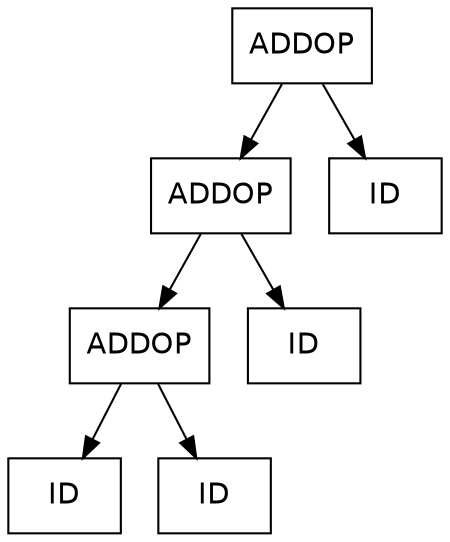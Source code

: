 digraph d{
node [fontname="Helvetica",shape=box];
n0 [label=<ADDOP>];
n1 [label=<ADDOP>];
n2 [label=<ADDOP>];
n3 [label=<ID>];
n4 [label=<ID>];
n5 [label=<ID>];
n6 [label=<ID>];
n0 -> n1;
n0 -> n6;
n1 -> n2;
n1 -> n5;
n2 -> n3;
n2 -> n4;
}